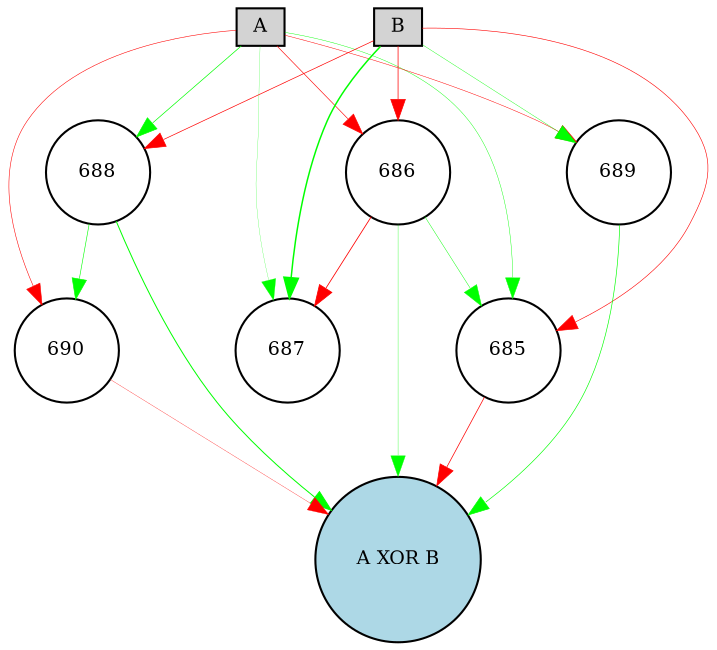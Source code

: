 digraph {
	node [fontsize=9 height=0.2 shape=circle width=0.2]
	A [fillcolor=lightgray shape=box style=filled]
	B [fillcolor=lightgray shape=box style=filled]
	"A XOR B" [fillcolor=lightblue style=filled]
	685 [fillcolor=white style=filled]
	686 [fillcolor=white style=filled]
	687 [fillcolor=white style=filled]
	688 [fillcolor=white style=filled]
	689 [fillcolor=white style=filled]
	690 [fillcolor=white style=filled]
	686 -> "A XOR B" [color=green penwidth=0.15587289883992742 style=solid]
	690 -> "A XOR B" [color=red penwidth=0.14727407003766307 style=solid]
	A -> 687 [color=green penwidth=0.10787863553651572 style=solid]
	B -> 686 [color=red penwidth=0.3490444051369467 style=solid]
	689 -> "A XOR B" [color=green penwidth=0.3102387580679892 style=solid]
	A -> 686 [color=red penwidth=0.29720305462385543 style=solid]
	A -> 689 [color=red penwidth=0.22769217295629227 style=solid]
	686 -> 685 [color=green penwidth=0.21677741972064773 style=solid]
	B -> 685 [color=red penwidth=0.2845003103408811 style=solid]
	B -> 689 [color=green penwidth=0.1870823857304188 style=solid]
	688 -> "A XOR B" [color=green penwidth=0.4810569927516155 style=solid]
	686 -> 687 [color=red penwidth=0.3922197699048414 style=solid]
	A -> 688 [color=green penwidth=0.32726728063089744 style=solid]
	B -> 687 [color=green penwidth=0.7150429302371714 style=solid]
	A -> 685 [color=green penwidth=0.20196361550411493 style=solid]
	A -> 690 [color=red penwidth=0.2626169633071028 style=solid]
	688 -> 690 [color=green penwidth=0.28599156091937405 style=solid]
	685 -> "A XOR B" [color=red penwidth=0.3459929783299656 style=solid]
	B -> 688 [color=red penwidth=0.3289496902207846 style=solid]
}
